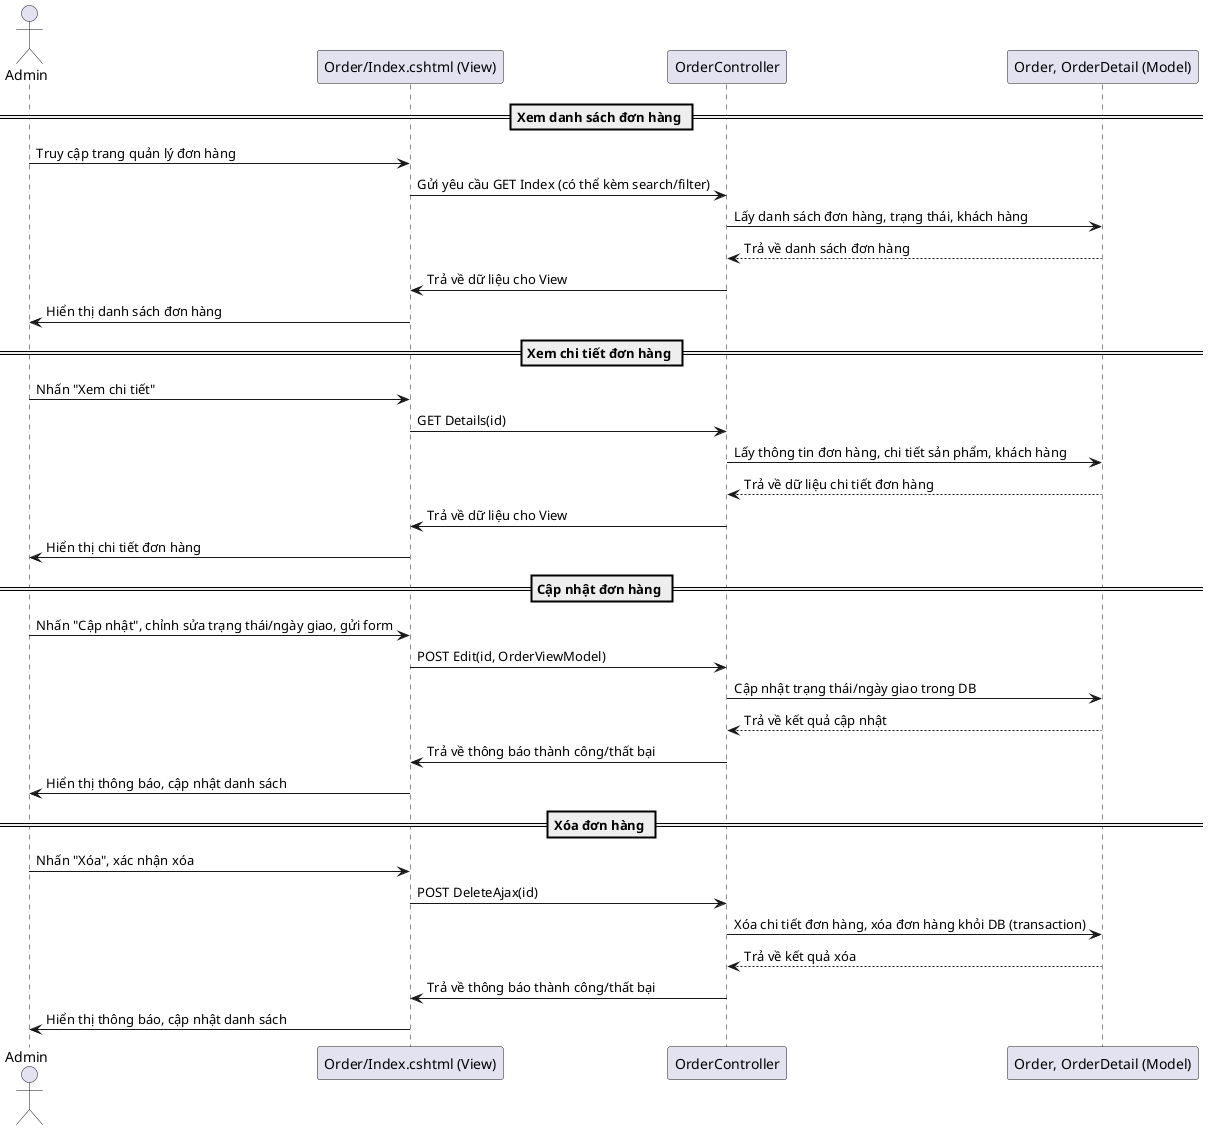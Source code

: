 @startuml
actor "Admin" as AdminUser
participant "Order/Index.cshtml (View)" as View
participant "OrderController" as Controller
participant "Order, OrderDetail (Model)" as Model

== Xem danh sách đơn hàng ==
AdminUser -> View : Truy cập trang quản lý đơn hàng
View -> Controller : Gửi yêu cầu GET Index (có thể kèm search/filter)
Controller -> Model : Lấy danh sách đơn hàng, trạng thái, khách hàng
Model --> Controller : Trả về danh sách đơn hàng
Controller -> View : Trả về dữ liệu cho View
View -> AdminUser : Hiển thị danh sách đơn hàng

== Xem chi tiết đơn hàng ==
AdminUser -> View : Nhấn "Xem chi tiết"
View -> Controller : GET Details(id)
Controller -> Model : Lấy thông tin đơn hàng, chi tiết sản phẩm, khách hàng
Model --> Controller : Trả về dữ liệu chi tiết đơn hàng
Controller -> View : Trả về dữ liệu cho View
View -> AdminUser : Hiển thị chi tiết đơn hàng

== Cập nhật đơn hàng ==
AdminUser -> View : Nhấn "Cập nhật", chỉnh sửa trạng thái/ngày giao, gửi form
View -> Controller : POST Edit(id, OrderViewModel)
Controller -> Model : Cập nhật trạng thái/ngày giao trong DB
Model --> Controller : Trả về kết quả cập nhật
Controller -> View : Trả về thông báo thành công/thất bại
View -> AdminUser : Hiển thị thông báo, cập nhật danh sách

== Xóa đơn hàng ==
AdminUser -> View : Nhấn "Xóa", xác nhận xóa
View -> Controller : POST DeleteAjax(id)
Controller -> Model : Xóa chi tiết đơn hàng, xóa đơn hàng khỏi DB (transaction)
Model --> Controller : Trả về kết quả xóa
Controller -> View : Trả về thông báo thành công/thất bại
View -> AdminUser : Hiển thị thông báo, cập nhật danh sách

@enduml